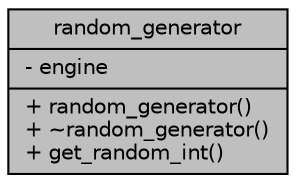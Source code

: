 digraph "random_generator"
{
  edge [fontname="Helvetica",fontsize="10",labelfontname="Helvetica",labelfontsize="10"];
  node [fontname="Helvetica",fontsize="10",shape=record];
  Node1 [label="{random_generator\n|- engine\l|+ random_generator()\l+ ~random_generator()\l+ get_random_int()\l}",height=0.2,width=0.4,color="black", fillcolor="grey75", style="filled", fontcolor="black"];
}
